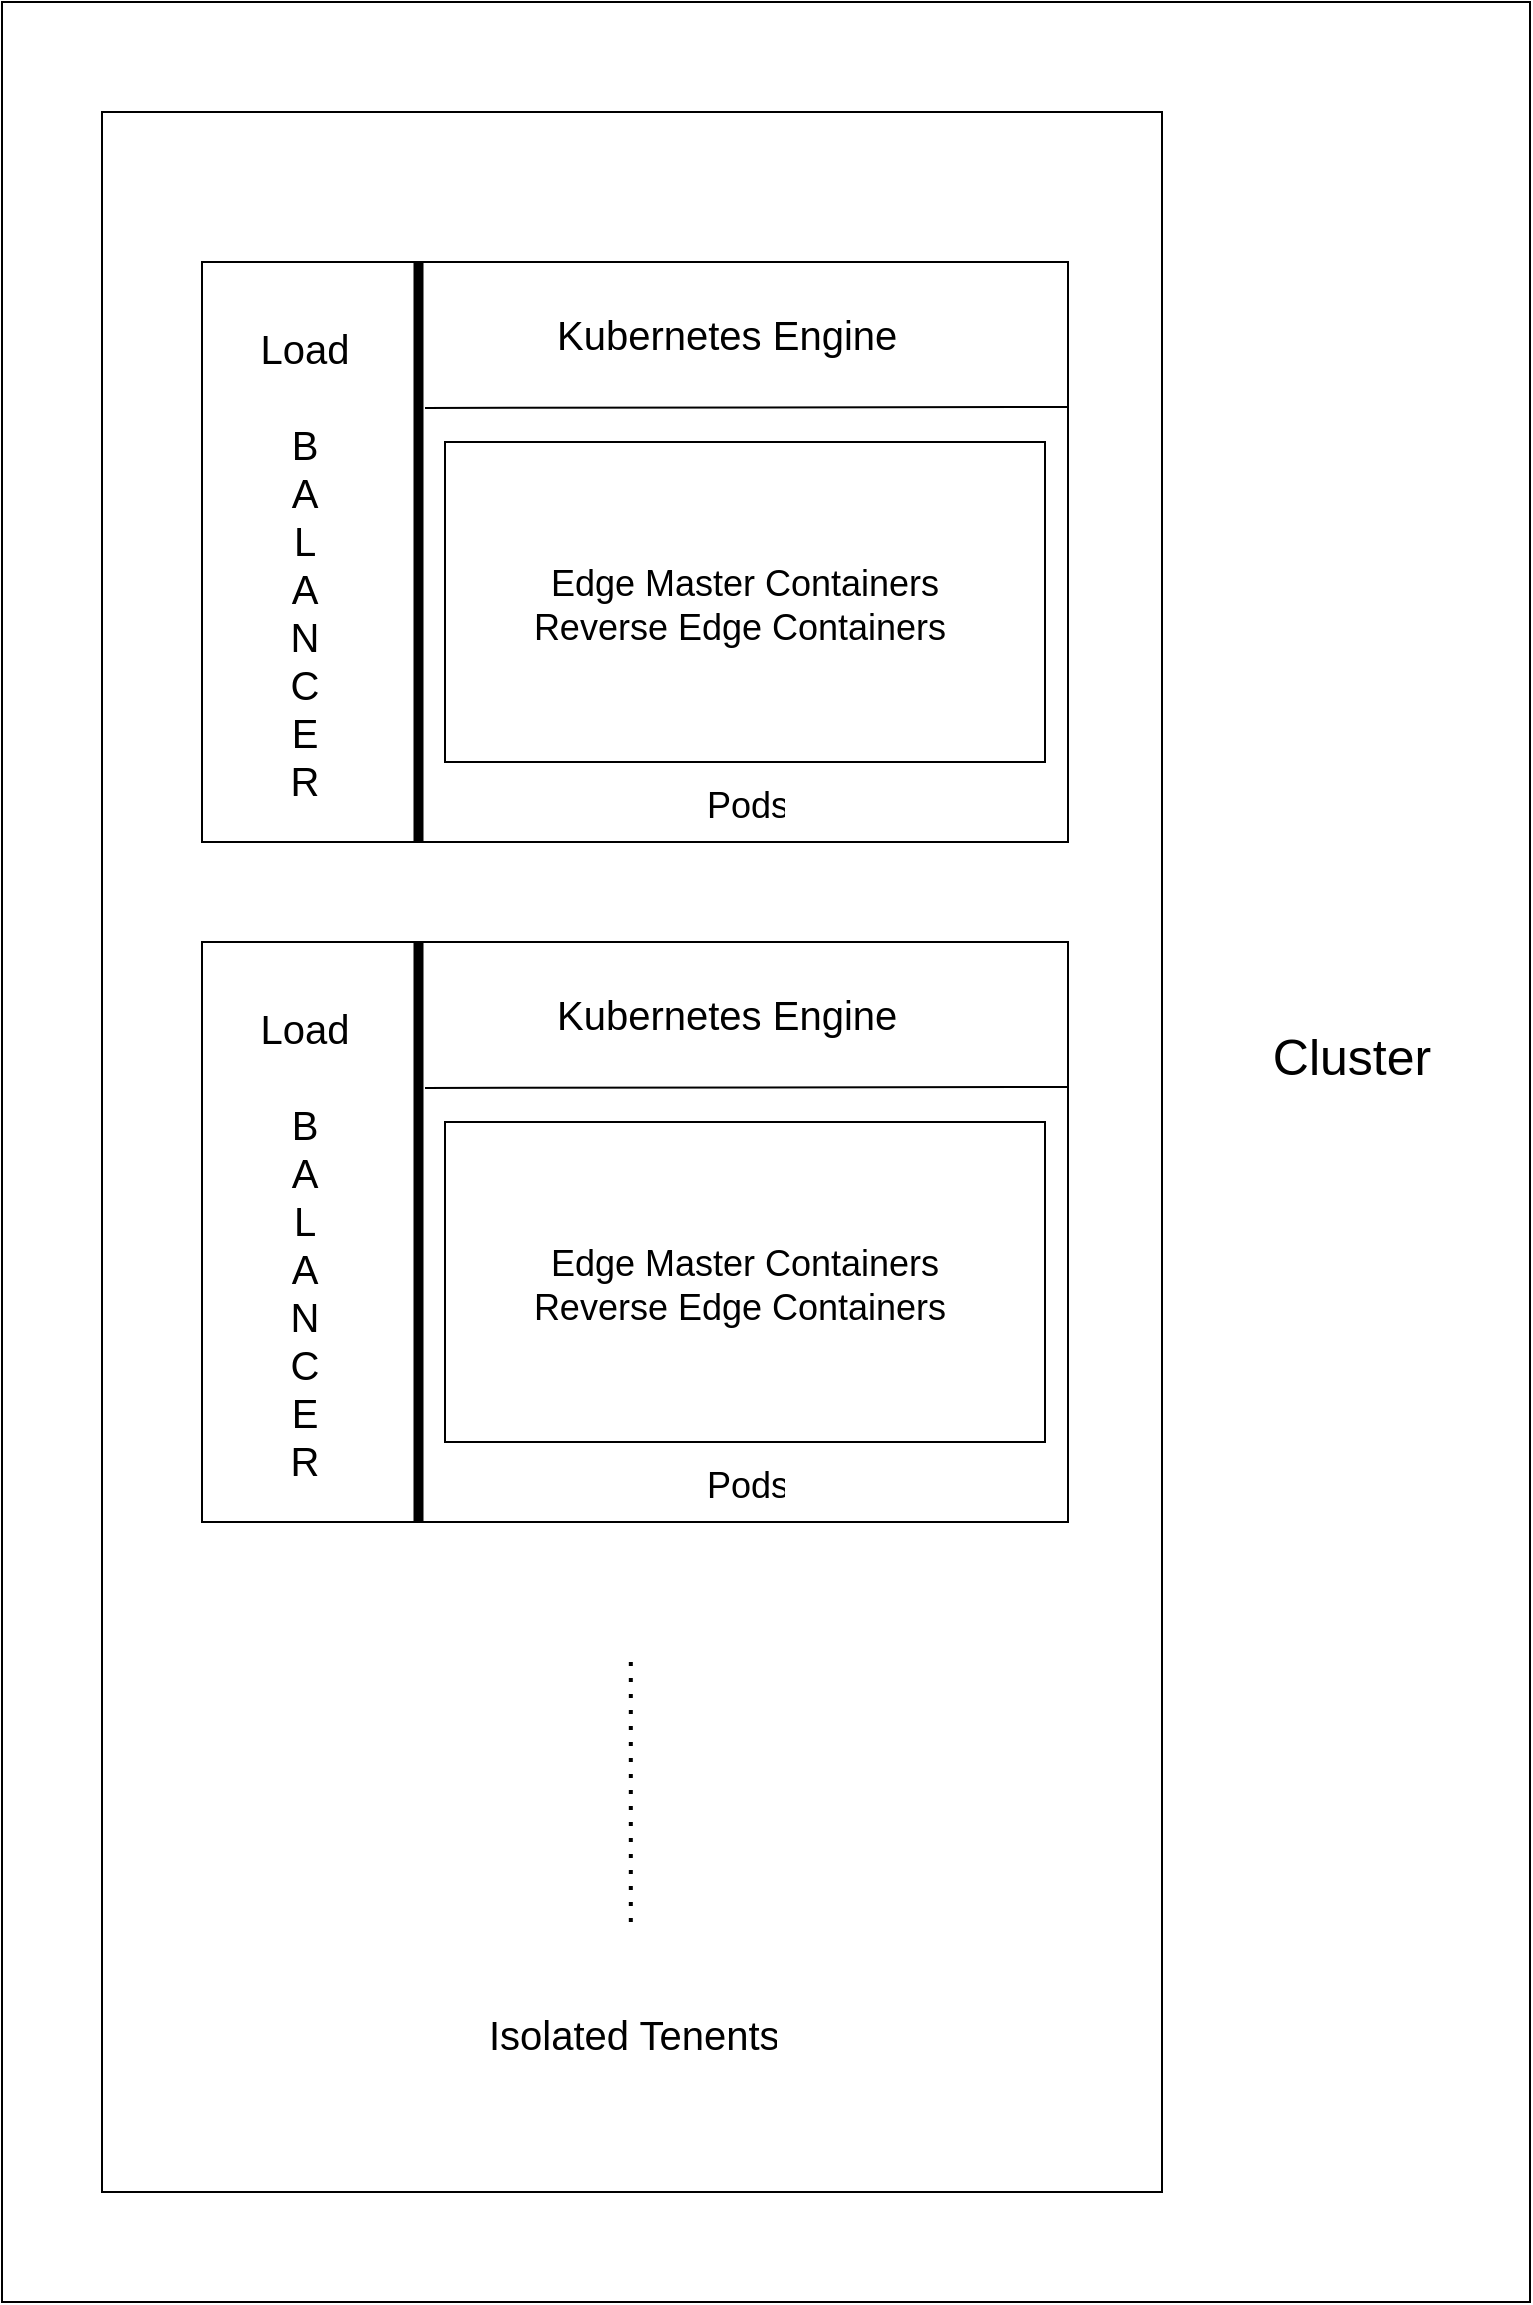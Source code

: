 <mxfile>
    <diagram id="4ZtpJcD_Y4Y_Avdovtlj" name="Page-1">
        <mxGraphModel dx="389" dy="1144" grid="1" gridSize="10" guides="1" tooltips="1" connect="1" arrows="1" fold="1" page="1" pageScale="1" pageWidth="827" pageHeight="1169" math="0" shadow="0">
            <root>
                <mxCell id="0"/>
                <mxCell id="1" parent="0"/>
                <mxCell id="SNWlgHgtVvRxtVX5j3jr-14" value="" style="rounded=0;whiteSpace=wrap;html=1;" vertex="1" parent="1">
                    <mxGeometry x="846" y="10" width="764" height="1150" as="geometry"/>
                </mxCell>
                <mxCell id="3" value="" style="rounded=0;whiteSpace=wrap;html=1;" parent="1" vertex="1">
                    <mxGeometry x="896" y="65" width="530" height="1040" as="geometry"/>
                </mxCell>
                <mxCell id="9" value="" style="endArrow=none;dashed=1;html=1;dashPattern=1 3;strokeWidth=2;" parent="1" edge="1">
                    <mxGeometry width="50" height="50" relative="1" as="geometry">
                        <mxPoint x="1160.41" y="970" as="sourcePoint"/>
                        <mxPoint x="1160.41" y="840" as="targetPoint"/>
                    </mxGeometry>
                </mxCell>
                <mxCell id="14" value="Isolated Tenents" style="text;strokeColor=none;fillColor=none;align=left;verticalAlign=middle;spacingLeft=4;spacingRight=4;overflow=hidden;points=[[0,0.5],[1,0.5]];portConstraint=eastwest;rotatable=0;fontSize=20;" parent="1" vertex="1">
                    <mxGeometry x="1083.5" y="1010" width="155" height="30" as="geometry"/>
                </mxCell>
                <mxCell id="lk1nfjQ8ctNzivv_BzYL-20" value="" style="group" parent="1" vertex="1" connectable="0">
                    <mxGeometry x="946" y="140" width="433" height="290" as="geometry"/>
                </mxCell>
                <mxCell id="lk1nfjQ8ctNzivv_BzYL-21" value="" style="rounded=0;whiteSpace=wrap;html=1;" parent="lk1nfjQ8ctNzivv_BzYL-20" vertex="1">
                    <mxGeometry width="433" height="290" as="geometry"/>
                </mxCell>
                <mxCell id="lk1nfjQ8ctNzivv_BzYL-22" value="" style="endArrow=none;html=1;entryX=0.25;entryY=0;entryDx=0;entryDy=0;exitX=0.25;exitY=1;exitDx=0;exitDy=0;strokeWidth=5;" parent="lk1nfjQ8ctNzivv_BzYL-20" source="lk1nfjQ8ctNzivv_BzYL-21" target="lk1nfjQ8ctNzivv_BzYL-21" edge="1">
                    <mxGeometry width="50" height="50" relative="1" as="geometry">
                        <mxPoint x="108.5" y="270" as="sourcePoint"/>
                        <mxPoint x="108.5" y="20" as="targetPoint"/>
                    </mxGeometry>
                </mxCell>
                <mxCell id="lk1nfjQ8ctNzivv_BzYL-23" value="Load&#10;&#10;B&#10;A&#10;L&#10;A&#10;N&#10;C&#10;E&#10;R" style="text;strokeColor=none;fillColor=none;align=center;verticalAlign=middle;spacingLeft=4;spacingRight=4;overflow=hidden;points=[[0,0.5],[1,0.5]];portConstraint=eastwest;rotatable=0;fontSize=20;" parent="lk1nfjQ8ctNzivv_BzYL-20" vertex="1">
                    <mxGeometry x="11.5" y="20" width="80" height="260" as="geometry"/>
                </mxCell>
                <mxCell id="lk1nfjQ8ctNzivv_BzYL-24" value="Kubernetes Engine" style="text;strokeColor=none;fillColor=none;align=left;verticalAlign=middle;spacingLeft=4;spacingRight=4;overflow=hidden;points=[[0,0.5],[1,0.5]];portConstraint=eastwest;rotatable=0;fontSize=20;" parent="lk1nfjQ8ctNzivv_BzYL-20" vertex="1">
                    <mxGeometry x="171.5" y="20" width="182.5" height="30" as="geometry"/>
                </mxCell>
                <mxCell id="lk1nfjQ8ctNzivv_BzYL-25" value="" style="endArrow=none;html=1;fontSize=20;entryX=1;entryY=0.25;entryDx=0;entryDy=0;" parent="lk1nfjQ8ctNzivv_BzYL-20" target="lk1nfjQ8ctNzivv_BzYL-21" edge="1">
                    <mxGeometry width="50" height="50" relative="1" as="geometry">
                        <mxPoint x="111.5" y="73" as="sourcePoint"/>
                        <mxPoint x="61.5" y="50" as="targetPoint"/>
                    </mxGeometry>
                </mxCell>
                <mxCell id="lk1nfjQ8ctNzivv_BzYL-26" value="" style="rounded=0;whiteSpace=wrap;html=1;fontSize=20;" parent="lk1nfjQ8ctNzivv_BzYL-20" vertex="1">
                    <mxGeometry x="121.5" y="90" width="300" height="160" as="geometry"/>
                </mxCell>
                <mxCell id="lk1nfjQ8ctNzivv_BzYL-27" value="Pods" style="text;strokeColor=none;fillColor=none;align=left;verticalAlign=middle;spacingLeft=4;spacingRight=4;overflow=hidden;points=[[0,0.5],[1,0.5]];portConstraint=eastwest;rotatable=0;fontSize=18;" parent="lk1nfjQ8ctNzivv_BzYL-20" vertex="1">
                    <mxGeometry x="246.5" y="255" width="50" height="30" as="geometry"/>
                </mxCell>
                <mxCell id="lk1nfjQ8ctNzivv_BzYL-28" value="Edge Master Containers&#10;Reverse Edge Containers " style="text;strokeColor=none;fillColor=none;align=center;verticalAlign=middle;spacingLeft=4;spacingRight=4;overflow=hidden;points=[[0,0.5],[1,0.5]];portConstraint=eastwest;rotatable=0;fontSize=18;" parent="lk1nfjQ8ctNzivv_BzYL-20" vertex="1">
                    <mxGeometry x="161.5" y="120" width="220" height="100" as="geometry"/>
                </mxCell>
                <mxCell id="lk1nfjQ8ctNzivv_BzYL-29" value="Cluster" style="text;strokeColor=none;fillColor=none;align=center;verticalAlign=middle;spacingLeft=4;spacingRight=4;overflow=hidden;points=[[0,0.5],[1,0.5]];portConstraint=eastwest;rotatable=0;fontSize=25;" parent="1" vertex="1">
                    <mxGeometry x="1456" y="490" width="130" height="90" as="geometry"/>
                </mxCell>
                <mxCell id="LS5E79zvGKr02KfoP2-s-20" value="" style="group" parent="1" vertex="1" connectable="0">
                    <mxGeometry x="946" y="480" width="433" height="290" as="geometry"/>
                </mxCell>
                <mxCell id="LS5E79zvGKr02KfoP2-s-21" value="" style="rounded=0;whiteSpace=wrap;html=1;" parent="LS5E79zvGKr02KfoP2-s-20" vertex="1">
                    <mxGeometry width="433" height="290" as="geometry"/>
                </mxCell>
                <mxCell id="LS5E79zvGKr02KfoP2-s-22" value="" style="endArrow=none;html=1;entryX=0.25;entryY=0;entryDx=0;entryDy=0;exitX=0.25;exitY=1;exitDx=0;exitDy=0;strokeWidth=5;" parent="LS5E79zvGKr02KfoP2-s-20" source="LS5E79zvGKr02KfoP2-s-21" target="LS5E79zvGKr02KfoP2-s-21" edge="1">
                    <mxGeometry width="50" height="50" relative="1" as="geometry">
                        <mxPoint x="108.5" y="270" as="sourcePoint"/>
                        <mxPoint x="108.5" y="20" as="targetPoint"/>
                    </mxGeometry>
                </mxCell>
                <mxCell id="LS5E79zvGKr02KfoP2-s-23" value="Load&#10;&#10;B&#10;A&#10;L&#10;A&#10;N&#10;C&#10;E&#10;R" style="text;strokeColor=none;fillColor=none;align=center;verticalAlign=middle;spacingLeft=4;spacingRight=4;overflow=hidden;points=[[0,0.5],[1,0.5]];portConstraint=eastwest;rotatable=0;fontSize=20;" parent="LS5E79zvGKr02KfoP2-s-20" vertex="1">
                    <mxGeometry x="11.5" y="20" width="80" height="260" as="geometry"/>
                </mxCell>
                <mxCell id="LS5E79zvGKr02KfoP2-s-24" value="Kubernetes Engine" style="text;strokeColor=none;fillColor=none;align=left;verticalAlign=middle;spacingLeft=4;spacingRight=4;overflow=hidden;points=[[0,0.5],[1,0.5]];portConstraint=eastwest;rotatable=0;fontSize=20;" parent="LS5E79zvGKr02KfoP2-s-20" vertex="1">
                    <mxGeometry x="171.5" y="20" width="182.5" height="30" as="geometry"/>
                </mxCell>
                <mxCell id="LS5E79zvGKr02KfoP2-s-25" value="" style="endArrow=none;html=1;fontSize=20;entryX=1;entryY=0.25;entryDx=0;entryDy=0;" parent="LS5E79zvGKr02KfoP2-s-20" target="LS5E79zvGKr02KfoP2-s-21" edge="1">
                    <mxGeometry width="50" height="50" relative="1" as="geometry">
                        <mxPoint x="111.5" y="73" as="sourcePoint"/>
                        <mxPoint x="61.5" y="50" as="targetPoint"/>
                    </mxGeometry>
                </mxCell>
                <mxCell id="LS5E79zvGKr02KfoP2-s-26" value="" style="rounded=0;whiteSpace=wrap;html=1;fontSize=20;" parent="LS5E79zvGKr02KfoP2-s-20" vertex="1">
                    <mxGeometry x="121.5" y="90" width="300" height="160" as="geometry"/>
                </mxCell>
                <mxCell id="LS5E79zvGKr02KfoP2-s-27" value="Pods" style="text;strokeColor=none;fillColor=none;align=left;verticalAlign=middle;spacingLeft=4;spacingRight=4;overflow=hidden;points=[[0,0.5],[1,0.5]];portConstraint=eastwest;rotatable=0;fontSize=18;" parent="LS5E79zvGKr02KfoP2-s-20" vertex="1">
                    <mxGeometry x="246.5" y="255" width="50" height="30" as="geometry"/>
                </mxCell>
                <mxCell id="LS5E79zvGKr02KfoP2-s-28" value="Edge Master Containers&#10;Reverse Edge Containers " style="text;strokeColor=none;fillColor=none;align=center;verticalAlign=middle;spacingLeft=4;spacingRight=4;overflow=hidden;points=[[0,0.5],[1,0.5]];portConstraint=eastwest;rotatable=0;fontSize=18;" parent="LS5E79zvGKr02KfoP2-s-20" vertex="1">
                    <mxGeometry x="161.5" y="120" width="220" height="100" as="geometry"/>
                </mxCell>
            </root>
        </mxGraphModel>
    </diagram>
    <diagram id="cD2iieWtT4hbdz-7aAc9" name="Single Tenent">
        <mxGraphModel dx="114" dy="629" grid="1" gridSize="10" guides="1" tooltips="1" connect="1" arrows="1" fold="1" page="1" pageScale="1" pageWidth="827" pageHeight="1169" math="0" shadow="0">
            <root>
                <mxCell id="v37Bvk39BJbwFgnpwqut-0"/>
                <mxCell id="v37Bvk39BJbwFgnpwqut-1" parent="v37Bvk39BJbwFgnpwqut-0"/>
                <mxCell id="5-o2E5kgTiigTJK3ST0E-0" value="" style="group" parent="v37Bvk39BJbwFgnpwqut-1" vertex="1" connectable="0">
                    <mxGeometry x="1010" y="370" width="433" height="290" as="geometry"/>
                </mxCell>
                <mxCell id="ZAtGcECQChNFfknKaknw-3" value="" style="rounded=0;whiteSpace=wrap;html=1;" parent="5-o2E5kgTiigTJK3ST0E-0" vertex="1">
                    <mxGeometry width="433" height="290" as="geometry"/>
                </mxCell>
                <mxCell id="ZAtGcECQChNFfknKaknw-6" value="" style="endArrow=none;html=1;entryX=0.25;entryY=0;entryDx=0;entryDy=0;exitX=0.25;exitY=1;exitDx=0;exitDy=0;strokeWidth=5;" parent="5-o2E5kgTiigTJK3ST0E-0" source="ZAtGcECQChNFfknKaknw-3" target="ZAtGcECQChNFfknKaknw-3" edge="1">
                    <mxGeometry width="50" height="50" relative="1" as="geometry">
                        <mxPoint x="108.5" y="270" as="sourcePoint"/>
                        <mxPoint x="108.5" y="20" as="targetPoint"/>
                    </mxGeometry>
                </mxCell>
                <mxCell id="ZAtGcECQChNFfknKaknw-7" value="Load&#10;&#10;B&#10;A&#10;L&#10;A&#10;N&#10;C&#10;E&#10;R" style="text;strokeColor=none;fillColor=none;align=center;verticalAlign=middle;spacingLeft=4;spacingRight=4;overflow=hidden;points=[[0,0.5],[1,0.5]];portConstraint=eastwest;rotatable=0;fontSize=20;" parent="5-o2E5kgTiigTJK3ST0E-0" vertex="1">
                    <mxGeometry x="11.5" y="20" width="80" height="260" as="geometry"/>
                </mxCell>
                <mxCell id="ZAtGcECQChNFfknKaknw-10" value="Kubernetes Engine" style="text;strokeColor=none;fillColor=none;align=left;verticalAlign=middle;spacingLeft=4;spacingRight=4;overflow=hidden;points=[[0,0.5],[1,0.5]];portConstraint=eastwest;rotatable=0;fontSize=20;" parent="5-o2E5kgTiigTJK3ST0E-0" vertex="1">
                    <mxGeometry x="171.5" y="20" width="182.5" height="30" as="geometry"/>
                </mxCell>
                <mxCell id="ZAtGcECQChNFfknKaknw-11" value="" style="endArrow=none;html=1;fontSize=20;entryX=1;entryY=0.25;entryDx=0;entryDy=0;" parent="5-o2E5kgTiigTJK3ST0E-0" target="ZAtGcECQChNFfknKaknw-3" edge="1">
                    <mxGeometry width="50" height="50" relative="1" as="geometry">
                        <mxPoint x="111.5" y="73" as="sourcePoint"/>
                        <mxPoint x="61.5" y="50" as="targetPoint"/>
                    </mxGeometry>
                </mxCell>
                <mxCell id="ZAtGcECQChNFfknKaknw-12" value="" style="rounded=0;whiteSpace=wrap;html=1;fontSize=20;" parent="5-o2E5kgTiigTJK3ST0E-0" vertex="1">
                    <mxGeometry x="121.5" y="90" width="300" height="160" as="geometry"/>
                </mxCell>
                <mxCell id="ZAtGcECQChNFfknKaknw-13" value="Pods" style="text;strokeColor=none;fillColor=none;align=left;verticalAlign=middle;spacingLeft=4;spacingRight=4;overflow=hidden;points=[[0,0.5],[1,0.5]];portConstraint=eastwest;rotatable=0;fontSize=18;" parent="5-o2E5kgTiigTJK3ST0E-0" vertex="1">
                    <mxGeometry x="246.5" y="255" width="50" height="30" as="geometry"/>
                </mxCell>
                <mxCell id="ZAtGcECQChNFfknKaknw-14" value="Edge Master Containers&#10;Reverse Edge Containers " style="text;strokeColor=none;fillColor=none;align=center;verticalAlign=middle;spacingLeft=4;spacingRight=4;overflow=hidden;points=[[0,0.5],[1,0.5]];portConstraint=eastwest;rotatable=0;fontSize=18;" parent="5-o2E5kgTiigTJK3ST0E-0" vertex="1">
                    <mxGeometry x="161.5" y="120" width="220" height="100" as="geometry"/>
                </mxCell>
            </root>
        </mxGraphModel>
    </diagram>
    <diagram id="f-o4-QZO0LTi6gAQRT_t" name="Multi Tenent">
        <mxGraphModel dx="941" dy="629" grid="1" gridSize="10" guides="1" tooltips="1" connect="1" arrows="1" fold="1" page="1" pageScale="1" pageWidth="827" pageHeight="1169" math="0" shadow="0">
            <root>
                <mxCell id="aslZWIxpUyHyU3H2UiJW-0"/>
                <mxCell id="aslZWIxpUyHyU3H2UiJW-1" parent="aslZWIxpUyHyU3H2UiJW-0"/>
                <mxCell id="JuvClYUw6dJ6BhOAlNbx-0" value="" style="rounded=0;whiteSpace=wrap;html=1;" parent="aslZWIxpUyHyU3H2UiJW-1" vertex="1">
                    <mxGeometry x="80" y="65" width="530" height="1040" as="geometry"/>
                </mxCell>
                <mxCell id="JuvClYUw6dJ6BhOAlNbx-1" value="" style="endArrow=none;dashed=1;html=1;dashPattern=1 3;strokeWidth=2;" parent="aslZWIxpUyHyU3H2UiJW-1" edge="1">
                    <mxGeometry width="50" height="50" relative="1" as="geometry">
                        <mxPoint x="344.41" y="970" as="sourcePoint"/>
                        <mxPoint x="344.41" y="840" as="targetPoint"/>
                    </mxGeometry>
                </mxCell>
                <mxCell id="JuvClYUw6dJ6BhOAlNbx-2" value="Isolated Tenents" style="text;strokeColor=none;fillColor=none;align=left;verticalAlign=middle;spacingLeft=4;spacingRight=4;overflow=hidden;points=[[0,0.5],[1,0.5]];portConstraint=eastwest;rotatable=0;fontSize=20;" parent="aslZWIxpUyHyU3H2UiJW-1" vertex="1">
                    <mxGeometry x="267.5" y="1010" width="155" height="30" as="geometry"/>
                </mxCell>
                <mxCell id="JuvClYUw6dJ6BhOAlNbx-3" value="" style="group" parent="aslZWIxpUyHyU3H2UiJW-1" vertex="1" connectable="0">
                    <mxGeometry x="130" y="140" width="433" height="290" as="geometry"/>
                </mxCell>
                <mxCell id="JuvClYUw6dJ6BhOAlNbx-4" value="" style="rounded=0;whiteSpace=wrap;html=1;" parent="JuvClYUw6dJ6BhOAlNbx-3" vertex="1">
                    <mxGeometry width="433" height="290" as="geometry"/>
                </mxCell>
                <mxCell id="JuvClYUw6dJ6BhOAlNbx-5" value="" style="endArrow=none;html=1;entryX=0.25;entryY=0;entryDx=0;entryDy=0;exitX=0.25;exitY=1;exitDx=0;exitDy=0;strokeWidth=5;" parent="JuvClYUw6dJ6BhOAlNbx-3" source="JuvClYUw6dJ6BhOAlNbx-4" target="JuvClYUw6dJ6BhOAlNbx-4" edge="1">
                    <mxGeometry width="50" height="50" relative="1" as="geometry">
                        <mxPoint x="108.5" y="270" as="sourcePoint"/>
                        <mxPoint x="108.5" y="20" as="targetPoint"/>
                    </mxGeometry>
                </mxCell>
                <mxCell id="JuvClYUw6dJ6BhOAlNbx-6" value="Load&#10;&#10;B&#10;A&#10;L&#10;A&#10;N&#10;C&#10;E&#10;R" style="text;strokeColor=none;fillColor=none;align=center;verticalAlign=middle;spacingLeft=4;spacingRight=4;overflow=hidden;points=[[0,0.5],[1,0.5]];portConstraint=eastwest;rotatable=0;fontSize=20;" parent="JuvClYUw6dJ6BhOAlNbx-3" vertex="1">
                    <mxGeometry x="11.5" y="20" width="80" height="260" as="geometry"/>
                </mxCell>
                <mxCell id="JuvClYUw6dJ6BhOAlNbx-7" value="Kubernetes Engine" style="text;strokeColor=none;fillColor=none;align=left;verticalAlign=middle;spacingLeft=4;spacingRight=4;overflow=hidden;points=[[0,0.5],[1,0.5]];portConstraint=eastwest;rotatable=0;fontSize=20;" parent="JuvClYUw6dJ6BhOAlNbx-3" vertex="1">
                    <mxGeometry x="171.5" y="20" width="182.5" height="30" as="geometry"/>
                </mxCell>
                <mxCell id="JuvClYUw6dJ6BhOAlNbx-8" value="" style="endArrow=none;html=1;fontSize=20;entryX=1;entryY=0.25;entryDx=0;entryDy=0;" parent="JuvClYUw6dJ6BhOAlNbx-3" target="JuvClYUw6dJ6BhOAlNbx-4" edge="1">
                    <mxGeometry width="50" height="50" relative="1" as="geometry">
                        <mxPoint x="111.5" y="73" as="sourcePoint"/>
                        <mxPoint x="61.5" y="50" as="targetPoint"/>
                    </mxGeometry>
                </mxCell>
                <mxCell id="JuvClYUw6dJ6BhOAlNbx-9" value="" style="rounded=0;whiteSpace=wrap;html=1;fontSize=20;" parent="JuvClYUw6dJ6BhOAlNbx-3" vertex="1">
                    <mxGeometry x="121.5" y="90" width="300" height="160" as="geometry"/>
                </mxCell>
                <mxCell id="JuvClYUw6dJ6BhOAlNbx-10" value="Pods" style="text;strokeColor=none;fillColor=none;align=left;verticalAlign=middle;spacingLeft=4;spacingRight=4;overflow=hidden;points=[[0,0.5],[1,0.5]];portConstraint=eastwest;rotatable=0;fontSize=18;" parent="JuvClYUw6dJ6BhOAlNbx-3" vertex="1">
                    <mxGeometry x="246.5" y="255" width="50" height="30" as="geometry"/>
                </mxCell>
                <mxCell id="JuvClYUw6dJ6BhOAlNbx-11" value="Edge Master Containers&#10;Reverse Edge Containers " style="text;strokeColor=none;fillColor=none;align=center;verticalAlign=middle;spacingLeft=4;spacingRight=4;overflow=hidden;points=[[0,0.5],[1,0.5]];portConstraint=eastwest;rotatable=0;fontSize=18;" parent="JuvClYUw6dJ6BhOAlNbx-3" vertex="1">
                    <mxGeometry x="161.5" y="120" width="220" height="100" as="geometry"/>
                </mxCell>
                <mxCell id="JuvClYUw6dJ6BhOAlNbx-12" value="Cluster" style="text;strokeColor=none;fillColor=none;align=center;verticalAlign=middle;spacingLeft=4;spacingRight=4;overflow=hidden;points=[[0,0.5],[1,0.5]];portConstraint=eastwest;rotatable=0;fontSize=25;" parent="aslZWIxpUyHyU3H2UiJW-1" vertex="1">
                    <mxGeometry x="640" y="490" width="130" height="90" as="geometry"/>
                </mxCell>
                <mxCell id="JuvClYUw6dJ6BhOAlNbx-13" value="" style="group" parent="aslZWIxpUyHyU3H2UiJW-1" vertex="1" connectable="0">
                    <mxGeometry x="130" y="480" width="433" height="290" as="geometry"/>
                </mxCell>
                <mxCell id="JuvClYUw6dJ6BhOAlNbx-14" value="" style="rounded=0;whiteSpace=wrap;html=1;" parent="JuvClYUw6dJ6BhOAlNbx-13" vertex="1">
                    <mxGeometry width="433" height="290" as="geometry"/>
                </mxCell>
                <mxCell id="JuvClYUw6dJ6BhOAlNbx-15" value="" style="endArrow=none;html=1;entryX=0.25;entryY=0;entryDx=0;entryDy=0;exitX=0.25;exitY=1;exitDx=0;exitDy=0;strokeWidth=5;" parent="JuvClYUw6dJ6BhOAlNbx-13" source="JuvClYUw6dJ6BhOAlNbx-14" target="JuvClYUw6dJ6BhOAlNbx-14" edge="1">
                    <mxGeometry width="50" height="50" relative="1" as="geometry">
                        <mxPoint x="108.5" y="270" as="sourcePoint"/>
                        <mxPoint x="108.5" y="20" as="targetPoint"/>
                    </mxGeometry>
                </mxCell>
                <mxCell id="JuvClYUw6dJ6BhOAlNbx-16" value="Load&#10;&#10;B&#10;A&#10;L&#10;A&#10;N&#10;C&#10;E&#10;R" style="text;strokeColor=none;fillColor=none;align=center;verticalAlign=middle;spacingLeft=4;spacingRight=4;overflow=hidden;points=[[0,0.5],[1,0.5]];portConstraint=eastwest;rotatable=0;fontSize=20;" parent="JuvClYUw6dJ6BhOAlNbx-13" vertex="1">
                    <mxGeometry x="11.5" y="20" width="80" height="260" as="geometry"/>
                </mxCell>
                <mxCell id="JuvClYUw6dJ6BhOAlNbx-17" value="Kubernetes Engine" style="text;strokeColor=none;fillColor=none;align=left;verticalAlign=middle;spacingLeft=4;spacingRight=4;overflow=hidden;points=[[0,0.5],[1,0.5]];portConstraint=eastwest;rotatable=0;fontSize=20;" parent="JuvClYUw6dJ6BhOAlNbx-13" vertex="1">
                    <mxGeometry x="171.5" y="20" width="182.5" height="30" as="geometry"/>
                </mxCell>
                <mxCell id="JuvClYUw6dJ6BhOAlNbx-18" value="" style="endArrow=none;html=1;fontSize=20;entryX=1;entryY=0.25;entryDx=0;entryDy=0;" parent="JuvClYUw6dJ6BhOAlNbx-13" target="JuvClYUw6dJ6BhOAlNbx-14" edge="1">
                    <mxGeometry width="50" height="50" relative="1" as="geometry">
                        <mxPoint x="111.5" y="73" as="sourcePoint"/>
                        <mxPoint x="61.5" y="50" as="targetPoint"/>
                    </mxGeometry>
                </mxCell>
                <mxCell id="JuvClYUw6dJ6BhOAlNbx-19" value="" style="rounded=0;whiteSpace=wrap;html=1;fontSize=20;" parent="JuvClYUw6dJ6BhOAlNbx-13" vertex="1">
                    <mxGeometry x="121.5" y="90" width="300" height="160" as="geometry"/>
                </mxCell>
                <mxCell id="JuvClYUw6dJ6BhOAlNbx-20" value="Pods" style="text;strokeColor=none;fillColor=none;align=left;verticalAlign=middle;spacingLeft=4;spacingRight=4;overflow=hidden;points=[[0,0.5],[1,0.5]];portConstraint=eastwest;rotatable=0;fontSize=18;" parent="JuvClYUw6dJ6BhOAlNbx-13" vertex="1">
                    <mxGeometry x="246.5" y="255" width="50" height="30" as="geometry"/>
                </mxCell>
                <mxCell id="JuvClYUw6dJ6BhOAlNbx-21" value="Edge Master Containers&#10;Reverse Edge Containers " style="text;strokeColor=none;fillColor=none;align=center;verticalAlign=middle;spacingLeft=4;spacingRight=4;overflow=hidden;points=[[0,0.5],[1,0.5]];portConstraint=eastwest;rotatable=0;fontSize=18;" parent="JuvClYUw6dJ6BhOAlNbx-13" vertex="1">
                    <mxGeometry x="161.5" y="120" width="220" height="100" as="geometry"/>
                </mxCell>
            </root>
        </mxGraphModel>
    </diagram>
</mxfile>
